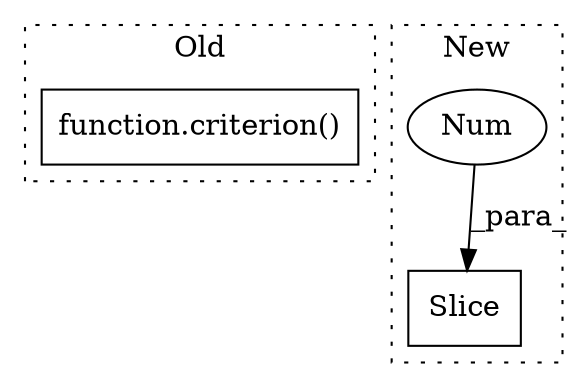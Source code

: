 digraph G {
subgraph cluster0 {
1 [label="function.criterion()" a="75" s="3927,3954" l="10,1" shape="box"];
label = "Old";
style="dotted";
}
subgraph cluster1 {
2 [label="Slice" a="80" s="2883" l="3" shape="box"];
3 [label="Num" a="76" s="2884" l="2" shape="ellipse"];
label = "New";
style="dotted";
}
3 -> 2 [label="_para_"];
}